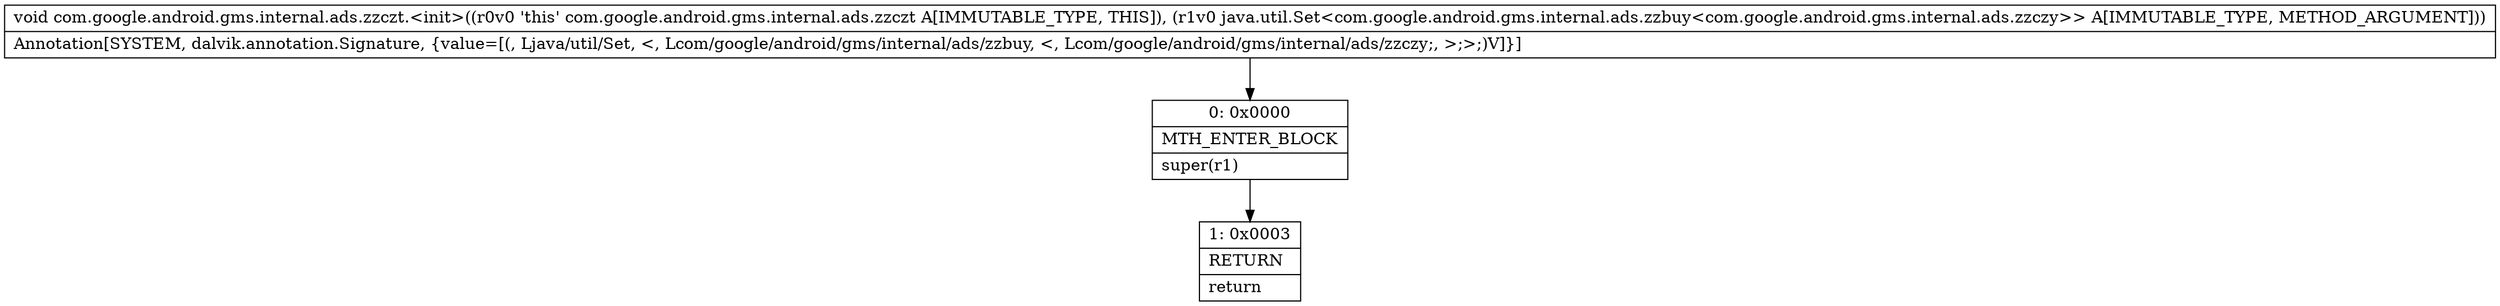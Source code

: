 digraph "CFG forcom.google.android.gms.internal.ads.zzczt.\<init\>(Ljava\/util\/Set;)V" {
Node_0 [shape=record,label="{0\:\ 0x0000|MTH_ENTER_BLOCK\l|super(r1)\l}"];
Node_1 [shape=record,label="{1\:\ 0x0003|RETURN\l|return\l}"];
MethodNode[shape=record,label="{void com.google.android.gms.internal.ads.zzczt.\<init\>((r0v0 'this' com.google.android.gms.internal.ads.zzczt A[IMMUTABLE_TYPE, THIS]), (r1v0 java.util.Set\<com.google.android.gms.internal.ads.zzbuy\<com.google.android.gms.internal.ads.zzczy\>\> A[IMMUTABLE_TYPE, METHOD_ARGUMENT]))  | Annotation[SYSTEM, dalvik.annotation.Signature, \{value=[(, Ljava\/util\/Set, \<, Lcom\/google\/android\/gms\/internal\/ads\/zzbuy, \<, Lcom\/google\/android\/gms\/internal\/ads\/zzczy;, \>;\>;)V]\}]\l}"];
MethodNode -> Node_0;
Node_0 -> Node_1;
}

